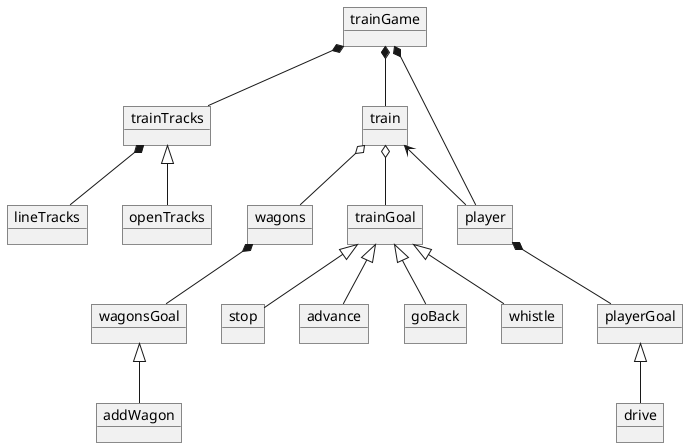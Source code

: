 @startuml trainModel

    object trainGame
    object train
    object trainTracks
    object lineTracks
    object openTracks
    
    object wagons
    object wagonsGoal
    object addWagon
    object trainGoal
    object stop
    object advance
    object goBack
    object whistle
    object player
    object playerGoal
    object drive

    trainGame *-- train
    trainGame *-- trainTracks
    trainGame *-- player

    train o-- wagons
    train o-- trainGoal
    train <-- player
    
    openTracks -up-|> trainTracks
    trainTracks *-- lineTracks

    wagons *-- wagonsGoal
    addWagon -up-|> wagonsGoal

    player *-- playerGoal
    drive -up-|> playerGoal

    trainGoal <|-- stop
    trainGoal <|-- advance
    trainGoal <|-- goBack
    trainGoal <|-- whistle

    

@enduml